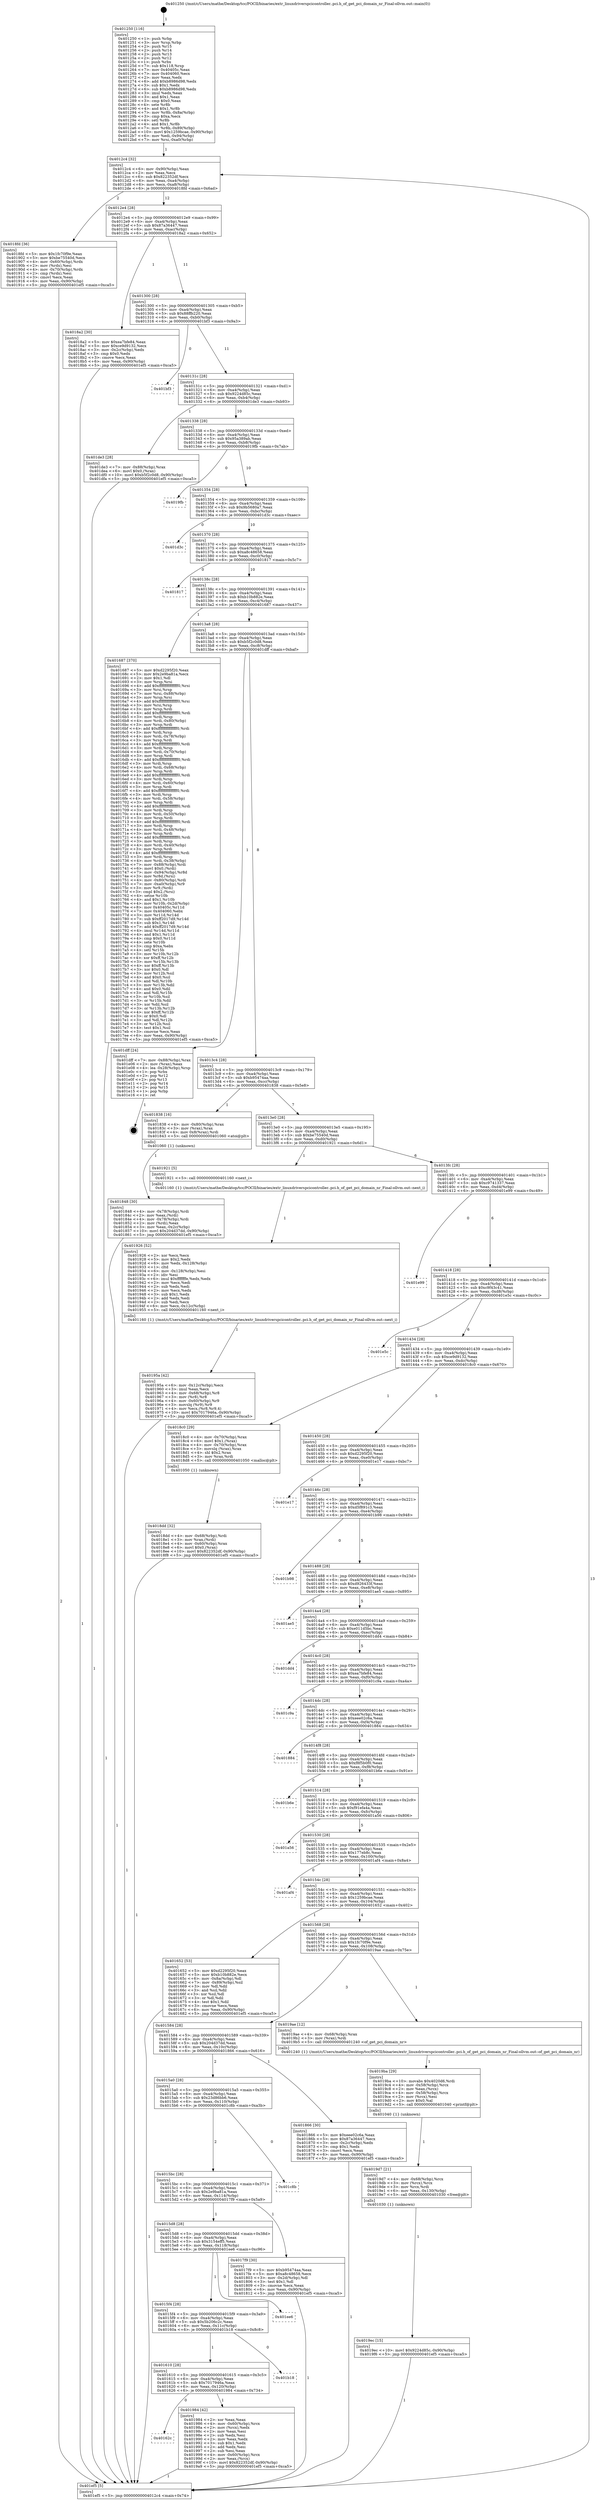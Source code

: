 digraph "0x401250" {
  label = "0x401250 (/mnt/c/Users/mathe/Desktop/tcc/POCII/binaries/extr_linuxdriverspcicontroller..pci.h_of_get_pci_domain_nr_Final-ollvm.out::main(0))"
  labelloc = "t"
  node[shape=record]

  Entry [label="",width=0.3,height=0.3,shape=circle,fillcolor=black,style=filled]
  "0x4012c4" [label="{
     0x4012c4 [32]\l
     | [instrs]\l
     &nbsp;&nbsp;0x4012c4 \<+6\>: mov -0x90(%rbp),%eax\l
     &nbsp;&nbsp;0x4012ca \<+2\>: mov %eax,%ecx\l
     &nbsp;&nbsp;0x4012cc \<+6\>: sub $0x822352df,%ecx\l
     &nbsp;&nbsp;0x4012d2 \<+6\>: mov %eax,-0xa4(%rbp)\l
     &nbsp;&nbsp;0x4012d8 \<+6\>: mov %ecx,-0xa8(%rbp)\l
     &nbsp;&nbsp;0x4012de \<+6\>: je 00000000004018fd \<main+0x6ad\>\l
  }"]
  "0x4018fd" [label="{
     0x4018fd [36]\l
     | [instrs]\l
     &nbsp;&nbsp;0x4018fd \<+5\>: mov $0x1fc70f9e,%eax\l
     &nbsp;&nbsp;0x401902 \<+5\>: mov $0xbe75540d,%ecx\l
     &nbsp;&nbsp;0x401907 \<+4\>: mov -0x60(%rbp),%rdx\l
     &nbsp;&nbsp;0x40190b \<+2\>: mov (%rdx),%esi\l
     &nbsp;&nbsp;0x40190d \<+4\>: mov -0x70(%rbp),%rdx\l
     &nbsp;&nbsp;0x401911 \<+2\>: cmp (%rdx),%esi\l
     &nbsp;&nbsp;0x401913 \<+3\>: cmovl %ecx,%eax\l
     &nbsp;&nbsp;0x401916 \<+6\>: mov %eax,-0x90(%rbp)\l
     &nbsp;&nbsp;0x40191c \<+5\>: jmp 0000000000401ef5 \<main+0xca5\>\l
  }"]
  "0x4012e4" [label="{
     0x4012e4 [28]\l
     | [instrs]\l
     &nbsp;&nbsp;0x4012e4 \<+5\>: jmp 00000000004012e9 \<main+0x99\>\l
     &nbsp;&nbsp;0x4012e9 \<+6\>: mov -0xa4(%rbp),%eax\l
     &nbsp;&nbsp;0x4012ef \<+5\>: sub $0x87a36447,%eax\l
     &nbsp;&nbsp;0x4012f4 \<+6\>: mov %eax,-0xac(%rbp)\l
     &nbsp;&nbsp;0x4012fa \<+6\>: je 00000000004018a2 \<main+0x652\>\l
  }"]
  Exit [label="",width=0.3,height=0.3,shape=circle,fillcolor=black,style=filled,peripheries=2]
  "0x4018a2" [label="{
     0x4018a2 [30]\l
     | [instrs]\l
     &nbsp;&nbsp;0x4018a2 \<+5\>: mov $0xea7bfe84,%eax\l
     &nbsp;&nbsp;0x4018a7 \<+5\>: mov $0xce9d9132,%ecx\l
     &nbsp;&nbsp;0x4018ac \<+3\>: mov -0x2c(%rbp),%edx\l
     &nbsp;&nbsp;0x4018af \<+3\>: cmp $0x0,%edx\l
     &nbsp;&nbsp;0x4018b2 \<+3\>: cmove %ecx,%eax\l
     &nbsp;&nbsp;0x4018b5 \<+6\>: mov %eax,-0x90(%rbp)\l
     &nbsp;&nbsp;0x4018bb \<+5\>: jmp 0000000000401ef5 \<main+0xca5\>\l
  }"]
  "0x401300" [label="{
     0x401300 [28]\l
     | [instrs]\l
     &nbsp;&nbsp;0x401300 \<+5\>: jmp 0000000000401305 \<main+0xb5\>\l
     &nbsp;&nbsp;0x401305 \<+6\>: mov -0xa4(%rbp),%eax\l
     &nbsp;&nbsp;0x40130b \<+5\>: sub $0x88ffb220,%eax\l
     &nbsp;&nbsp;0x401310 \<+6\>: mov %eax,-0xb0(%rbp)\l
     &nbsp;&nbsp;0x401316 \<+6\>: je 0000000000401bf3 \<main+0x9a3\>\l
  }"]
  "0x4019ec" [label="{
     0x4019ec [15]\l
     | [instrs]\l
     &nbsp;&nbsp;0x4019ec \<+10\>: movl $0x9224d85c,-0x90(%rbp)\l
     &nbsp;&nbsp;0x4019f6 \<+5\>: jmp 0000000000401ef5 \<main+0xca5\>\l
  }"]
  "0x401bf3" [label="{
     0x401bf3\l
  }", style=dashed]
  "0x40131c" [label="{
     0x40131c [28]\l
     | [instrs]\l
     &nbsp;&nbsp;0x40131c \<+5\>: jmp 0000000000401321 \<main+0xd1\>\l
     &nbsp;&nbsp;0x401321 \<+6\>: mov -0xa4(%rbp),%eax\l
     &nbsp;&nbsp;0x401327 \<+5\>: sub $0x9224d85c,%eax\l
     &nbsp;&nbsp;0x40132c \<+6\>: mov %eax,-0xb4(%rbp)\l
     &nbsp;&nbsp;0x401332 \<+6\>: je 0000000000401de3 \<main+0xb93\>\l
  }"]
  "0x4019d7" [label="{
     0x4019d7 [21]\l
     | [instrs]\l
     &nbsp;&nbsp;0x4019d7 \<+4\>: mov -0x68(%rbp),%rcx\l
     &nbsp;&nbsp;0x4019db \<+3\>: mov (%rcx),%rcx\l
     &nbsp;&nbsp;0x4019de \<+3\>: mov %rcx,%rdi\l
     &nbsp;&nbsp;0x4019e1 \<+6\>: mov %eax,-0x130(%rbp)\l
     &nbsp;&nbsp;0x4019e7 \<+5\>: call 0000000000401030 \<free@plt\>\l
     | [calls]\l
     &nbsp;&nbsp;0x401030 \{1\} (unknown)\l
  }"]
  "0x401de3" [label="{
     0x401de3 [28]\l
     | [instrs]\l
     &nbsp;&nbsp;0x401de3 \<+7\>: mov -0x88(%rbp),%rax\l
     &nbsp;&nbsp;0x401dea \<+6\>: movl $0x0,(%rax)\l
     &nbsp;&nbsp;0x401df0 \<+10\>: movl $0xb5f2c0d8,-0x90(%rbp)\l
     &nbsp;&nbsp;0x401dfa \<+5\>: jmp 0000000000401ef5 \<main+0xca5\>\l
  }"]
  "0x401338" [label="{
     0x401338 [28]\l
     | [instrs]\l
     &nbsp;&nbsp;0x401338 \<+5\>: jmp 000000000040133d \<main+0xed\>\l
     &nbsp;&nbsp;0x40133d \<+6\>: mov -0xa4(%rbp),%eax\l
     &nbsp;&nbsp;0x401343 \<+5\>: sub $0x95a389ab,%eax\l
     &nbsp;&nbsp;0x401348 \<+6\>: mov %eax,-0xb8(%rbp)\l
     &nbsp;&nbsp;0x40134e \<+6\>: je 00000000004019fb \<main+0x7ab\>\l
  }"]
  "0x4019ba" [label="{
     0x4019ba [29]\l
     | [instrs]\l
     &nbsp;&nbsp;0x4019ba \<+10\>: movabs $0x4020d6,%rdi\l
     &nbsp;&nbsp;0x4019c4 \<+4\>: mov -0x58(%rbp),%rcx\l
     &nbsp;&nbsp;0x4019c8 \<+2\>: mov %eax,(%rcx)\l
     &nbsp;&nbsp;0x4019ca \<+4\>: mov -0x58(%rbp),%rcx\l
     &nbsp;&nbsp;0x4019ce \<+2\>: mov (%rcx),%esi\l
     &nbsp;&nbsp;0x4019d0 \<+2\>: mov $0x0,%al\l
     &nbsp;&nbsp;0x4019d2 \<+5\>: call 0000000000401040 \<printf@plt\>\l
     | [calls]\l
     &nbsp;&nbsp;0x401040 \{1\} (unknown)\l
  }"]
  "0x4019fb" [label="{
     0x4019fb\l
  }", style=dashed]
  "0x401354" [label="{
     0x401354 [28]\l
     | [instrs]\l
     &nbsp;&nbsp;0x401354 \<+5\>: jmp 0000000000401359 \<main+0x109\>\l
     &nbsp;&nbsp;0x401359 \<+6\>: mov -0xa4(%rbp),%eax\l
     &nbsp;&nbsp;0x40135f \<+5\>: sub $0x9b5680a7,%eax\l
     &nbsp;&nbsp;0x401364 \<+6\>: mov %eax,-0xbc(%rbp)\l
     &nbsp;&nbsp;0x40136a \<+6\>: je 0000000000401d3c \<main+0xaec\>\l
  }"]
  "0x40162c" [label="{
     0x40162c\l
  }", style=dashed]
  "0x401d3c" [label="{
     0x401d3c\l
  }", style=dashed]
  "0x401370" [label="{
     0x401370 [28]\l
     | [instrs]\l
     &nbsp;&nbsp;0x401370 \<+5\>: jmp 0000000000401375 \<main+0x125\>\l
     &nbsp;&nbsp;0x401375 \<+6\>: mov -0xa4(%rbp),%eax\l
     &nbsp;&nbsp;0x40137b \<+5\>: sub $0xa8c48658,%eax\l
     &nbsp;&nbsp;0x401380 \<+6\>: mov %eax,-0xc0(%rbp)\l
     &nbsp;&nbsp;0x401386 \<+6\>: je 0000000000401817 \<main+0x5c7\>\l
  }"]
  "0x401984" [label="{
     0x401984 [42]\l
     | [instrs]\l
     &nbsp;&nbsp;0x401984 \<+2\>: xor %eax,%eax\l
     &nbsp;&nbsp;0x401986 \<+4\>: mov -0x60(%rbp),%rcx\l
     &nbsp;&nbsp;0x40198a \<+2\>: mov (%rcx),%edx\l
     &nbsp;&nbsp;0x40198c \<+2\>: mov %eax,%esi\l
     &nbsp;&nbsp;0x40198e \<+2\>: sub %edx,%esi\l
     &nbsp;&nbsp;0x401990 \<+2\>: mov %eax,%edx\l
     &nbsp;&nbsp;0x401992 \<+3\>: sub $0x1,%edx\l
     &nbsp;&nbsp;0x401995 \<+2\>: add %edx,%esi\l
     &nbsp;&nbsp;0x401997 \<+2\>: sub %esi,%eax\l
     &nbsp;&nbsp;0x401999 \<+4\>: mov -0x60(%rbp),%rcx\l
     &nbsp;&nbsp;0x40199d \<+2\>: mov %eax,(%rcx)\l
     &nbsp;&nbsp;0x40199f \<+10\>: movl $0x822352df,-0x90(%rbp)\l
     &nbsp;&nbsp;0x4019a9 \<+5\>: jmp 0000000000401ef5 \<main+0xca5\>\l
  }"]
  "0x401817" [label="{
     0x401817\l
  }", style=dashed]
  "0x40138c" [label="{
     0x40138c [28]\l
     | [instrs]\l
     &nbsp;&nbsp;0x40138c \<+5\>: jmp 0000000000401391 \<main+0x141\>\l
     &nbsp;&nbsp;0x401391 \<+6\>: mov -0xa4(%rbp),%eax\l
     &nbsp;&nbsp;0x401397 \<+5\>: sub $0xb10b882e,%eax\l
     &nbsp;&nbsp;0x40139c \<+6\>: mov %eax,-0xc4(%rbp)\l
     &nbsp;&nbsp;0x4013a2 \<+6\>: je 0000000000401687 \<main+0x437\>\l
  }"]
  "0x401610" [label="{
     0x401610 [28]\l
     | [instrs]\l
     &nbsp;&nbsp;0x401610 \<+5\>: jmp 0000000000401615 \<main+0x3c5\>\l
     &nbsp;&nbsp;0x401615 \<+6\>: mov -0xa4(%rbp),%eax\l
     &nbsp;&nbsp;0x40161b \<+5\>: sub $0x7017946a,%eax\l
     &nbsp;&nbsp;0x401620 \<+6\>: mov %eax,-0x120(%rbp)\l
     &nbsp;&nbsp;0x401626 \<+6\>: je 0000000000401984 \<main+0x734\>\l
  }"]
  "0x401687" [label="{
     0x401687 [370]\l
     | [instrs]\l
     &nbsp;&nbsp;0x401687 \<+5\>: mov $0xd2295f20,%eax\l
     &nbsp;&nbsp;0x40168c \<+5\>: mov $0x2e9ba81a,%ecx\l
     &nbsp;&nbsp;0x401691 \<+2\>: mov $0x1,%dl\l
     &nbsp;&nbsp;0x401693 \<+3\>: mov %rsp,%rsi\l
     &nbsp;&nbsp;0x401696 \<+4\>: add $0xfffffffffffffff0,%rsi\l
     &nbsp;&nbsp;0x40169a \<+3\>: mov %rsi,%rsp\l
     &nbsp;&nbsp;0x40169d \<+7\>: mov %rsi,-0x88(%rbp)\l
     &nbsp;&nbsp;0x4016a4 \<+3\>: mov %rsp,%rsi\l
     &nbsp;&nbsp;0x4016a7 \<+4\>: add $0xfffffffffffffff0,%rsi\l
     &nbsp;&nbsp;0x4016ab \<+3\>: mov %rsi,%rsp\l
     &nbsp;&nbsp;0x4016ae \<+3\>: mov %rsp,%rdi\l
     &nbsp;&nbsp;0x4016b1 \<+4\>: add $0xfffffffffffffff0,%rdi\l
     &nbsp;&nbsp;0x4016b5 \<+3\>: mov %rdi,%rsp\l
     &nbsp;&nbsp;0x4016b8 \<+4\>: mov %rdi,-0x80(%rbp)\l
     &nbsp;&nbsp;0x4016bc \<+3\>: mov %rsp,%rdi\l
     &nbsp;&nbsp;0x4016bf \<+4\>: add $0xfffffffffffffff0,%rdi\l
     &nbsp;&nbsp;0x4016c3 \<+3\>: mov %rdi,%rsp\l
     &nbsp;&nbsp;0x4016c6 \<+4\>: mov %rdi,-0x78(%rbp)\l
     &nbsp;&nbsp;0x4016ca \<+3\>: mov %rsp,%rdi\l
     &nbsp;&nbsp;0x4016cd \<+4\>: add $0xfffffffffffffff0,%rdi\l
     &nbsp;&nbsp;0x4016d1 \<+3\>: mov %rdi,%rsp\l
     &nbsp;&nbsp;0x4016d4 \<+4\>: mov %rdi,-0x70(%rbp)\l
     &nbsp;&nbsp;0x4016d8 \<+3\>: mov %rsp,%rdi\l
     &nbsp;&nbsp;0x4016db \<+4\>: add $0xfffffffffffffff0,%rdi\l
     &nbsp;&nbsp;0x4016df \<+3\>: mov %rdi,%rsp\l
     &nbsp;&nbsp;0x4016e2 \<+4\>: mov %rdi,-0x68(%rbp)\l
     &nbsp;&nbsp;0x4016e6 \<+3\>: mov %rsp,%rdi\l
     &nbsp;&nbsp;0x4016e9 \<+4\>: add $0xfffffffffffffff0,%rdi\l
     &nbsp;&nbsp;0x4016ed \<+3\>: mov %rdi,%rsp\l
     &nbsp;&nbsp;0x4016f0 \<+4\>: mov %rdi,-0x60(%rbp)\l
     &nbsp;&nbsp;0x4016f4 \<+3\>: mov %rsp,%rdi\l
     &nbsp;&nbsp;0x4016f7 \<+4\>: add $0xfffffffffffffff0,%rdi\l
     &nbsp;&nbsp;0x4016fb \<+3\>: mov %rdi,%rsp\l
     &nbsp;&nbsp;0x4016fe \<+4\>: mov %rdi,-0x58(%rbp)\l
     &nbsp;&nbsp;0x401702 \<+3\>: mov %rsp,%rdi\l
     &nbsp;&nbsp;0x401705 \<+4\>: add $0xfffffffffffffff0,%rdi\l
     &nbsp;&nbsp;0x401709 \<+3\>: mov %rdi,%rsp\l
     &nbsp;&nbsp;0x40170c \<+4\>: mov %rdi,-0x50(%rbp)\l
     &nbsp;&nbsp;0x401710 \<+3\>: mov %rsp,%rdi\l
     &nbsp;&nbsp;0x401713 \<+4\>: add $0xfffffffffffffff0,%rdi\l
     &nbsp;&nbsp;0x401717 \<+3\>: mov %rdi,%rsp\l
     &nbsp;&nbsp;0x40171a \<+4\>: mov %rdi,-0x48(%rbp)\l
     &nbsp;&nbsp;0x40171e \<+3\>: mov %rsp,%rdi\l
     &nbsp;&nbsp;0x401721 \<+4\>: add $0xfffffffffffffff0,%rdi\l
     &nbsp;&nbsp;0x401725 \<+3\>: mov %rdi,%rsp\l
     &nbsp;&nbsp;0x401728 \<+4\>: mov %rdi,-0x40(%rbp)\l
     &nbsp;&nbsp;0x40172c \<+3\>: mov %rsp,%rdi\l
     &nbsp;&nbsp;0x40172f \<+4\>: add $0xfffffffffffffff0,%rdi\l
     &nbsp;&nbsp;0x401733 \<+3\>: mov %rdi,%rsp\l
     &nbsp;&nbsp;0x401736 \<+4\>: mov %rdi,-0x38(%rbp)\l
     &nbsp;&nbsp;0x40173a \<+7\>: mov -0x88(%rbp),%rdi\l
     &nbsp;&nbsp;0x401741 \<+6\>: movl $0x0,(%rdi)\l
     &nbsp;&nbsp;0x401747 \<+7\>: mov -0x94(%rbp),%r8d\l
     &nbsp;&nbsp;0x40174e \<+3\>: mov %r8d,(%rsi)\l
     &nbsp;&nbsp;0x401751 \<+4\>: mov -0x80(%rbp),%rdi\l
     &nbsp;&nbsp;0x401755 \<+7\>: mov -0xa0(%rbp),%r9\l
     &nbsp;&nbsp;0x40175c \<+3\>: mov %r9,(%rdi)\l
     &nbsp;&nbsp;0x40175f \<+3\>: cmpl $0x2,(%rsi)\l
     &nbsp;&nbsp;0x401762 \<+4\>: setne %r10b\l
     &nbsp;&nbsp;0x401766 \<+4\>: and $0x1,%r10b\l
     &nbsp;&nbsp;0x40176a \<+4\>: mov %r10b,-0x2d(%rbp)\l
     &nbsp;&nbsp;0x40176e \<+8\>: mov 0x40405c,%r11d\l
     &nbsp;&nbsp;0x401776 \<+7\>: mov 0x404060,%ebx\l
     &nbsp;&nbsp;0x40177d \<+3\>: mov %r11d,%r14d\l
     &nbsp;&nbsp;0x401780 \<+7\>: sub $0xff2017d9,%r14d\l
     &nbsp;&nbsp;0x401787 \<+4\>: sub $0x1,%r14d\l
     &nbsp;&nbsp;0x40178b \<+7\>: add $0xff2017d9,%r14d\l
     &nbsp;&nbsp;0x401792 \<+4\>: imul %r14d,%r11d\l
     &nbsp;&nbsp;0x401796 \<+4\>: and $0x1,%r11d\l
     &nbsp;&nbsp;0x40179a \<+4\>: cmp $0x0,%r11d\l
     &nbsp;&nbsp;0x40179e \<+4\>: sete %r10b\l
     &nbsp;&nbsp;0x4017a2 \<+3\>: cmp $0xa,%ebx\l
     &nbsp;&nbsp;0x4017a5 \<+4\>: setl %r15b\l
     &nbsp;&nbsp;0x4017a9 \<+3\>: mov %r10b,%r12b\l
     &nbsp;&nbsp;0x4017ac \<+4\>: xor $0xff,%r12b\l
     &nbsp;&nbsp;0x4017b0 \<+3\>: mov %r15b,%r13b\l
     &nbsp;&nbsp;0x4017b3 \<+4\>: xor $0xff,%r13b\l
     &nbsp;&nbsp;0x4017b7 \<+3\>: xor $0x0,%dl\l
     &nbsp;&nbsp;0x4017ba \<+3\>: mov %r12b,%sil\l
     &nbsp;&nbsp;0x4017bd \<+4\>: and $0x0,%sil\l
     &nbsp;&nbsp;0x4017c1 \<+3\>: and %dl,%r10b\l
     &nbsp;&nbsp;0x4017c4 \<+3\>: mov %r13b,%dil\l
     &nbsp;&nbsp;0x4017c7 \<+4\>: and $0x0,%dil\l
     &nbsp;&nbsp;0x4017cb \<+3\>: and %dl,%r15b\l
     &nbsp;&nbsp;0x4017ce \<+3\>: or %r10b,%sil\l
     &nbsp;&nbsp;0x4017d1 \<+3\>: or %r15b,%dil\l
     &nbsp;&nbsp;0x4017d4 \<+3\>: xor %dil,%sil\l
     &nbsp;&nbsp;0x4017d7 \<+3\>: or %r13b,%r12b\l
     &nbsp;&nbsp;0x4017da \<+4\>: xor $0xff,%r12b\l
     &nbsp;&nbsp;0x4017de \<+3\>: or $0x0,%dl\l
     &nbsp;&nbsp;0x4017e1 \<+3\>: and %dl,%r12b\l
     &nbsp;&nbsp;0x4017e4 \<+3\>: or %r12b,%sil\l
     &nbsp;&nbsp;0x4017e7 \<+4\>: test $0x1,%sil\l
     &nbsp;&nbsp;0x4017eb \<+3\>: cmovne %ecx,%eax\l
     &nbsp;&nbsp;0x4017ee \<+6\>: mov %eax,-0x90(%rbp)\l
     &nbsp;&nbsp;0x4017f4 \<+5\>: jmp 0000000000401ef5 \<main+0xca5\>\l
  }"]
  "0x4013a8" [label="{
     0x4013a8 [28]\l
     | [instrs]\l
     &nbsp;&nbsp;0x4013a8 \<+5\>: jmp 00000000004013ad \<main+0x15d\>\l
     &nbsp;&nbsp;0x4013ad \<+6\>: mov -0xa4(%rbp),%eax\l
     &nbsp;&nbsp;0x4013b3 \<+5\>: sub $0xb5f2c0d8,%eax\l
     &nbsp;&nbsp;0x4013b8 \<+6\>: mov %eax,-0xc8(%rbp)\l
     &nbsp;&nbsp;0x4013be \<+6\>: je 0000000000401dff \<main+0xbaf\>\l
  }"]
  "0x401b18" [label="{
     0x401b18\l
  }", style=dashed]
  "0x401dff" [label="{
     0x401dff [24]\l
     | [instrs]\l
     &nbsp;&nbsp;0x401dff \<+7\>: mov -0x88(%rbp),%rax\l
     &nbsp;&nbsp;0x401e06 \<+2\>: mov (%rax),%eax\l
     &nbsp;&nbsp;0x401e08 \<+4\>: lea -0x28(%rbp),%rsp\l
     &nbsp;&nbsp;0x401e0c \<+1\>: pop %rbx\l
     &nbsp;&nbsp;0x401e0d \<+2\>: pop %r12\l
     &nbsp;&nbsp;0x401e0f \<+2\>: pop %r13\l
     &nbsp;&nbsp;0x401e11 \<+2\>: pop %r14\l
     &nbsp;&nbsp;0x401e13 \<+2\>: pop %r15\l
     &nbsp;&nbsp;0x401e15 \<+1\>: pop %rbp\l
     &nbsp;&nbsp;0x401e16 \<+1\>: ret\l
  }"]
  "0x4013c4" [label="{
     0x4013c4 [28]\l
     | [instrs]\l
     &nbsp;&nbsp;0x4013c4 \<+5\>: jmp 00000000004013c9 \<main+0x179\>\l
     &nbsp;&nbsp;0x4013c9 \<+6\>: mov -0xa4(%rbp),%eax\l
     &nbsp;&nbsp;0x4013cf \<+5\>: sub $0xb95474aa,%eax\l
     &nbsp;&nbsp;0x4013d4 \<+6\>: mov %eax,-0xcc(%rbp)\l
     &nbsp;&nbsp;0x4013da \<+6\>: je 0000000000401838 \<main+0x5e8\>\l
  }"]
  "0x4015f4" [label="{
     0x4015f4 [28]\l
     | [instrs]\l
     &nbsp;&nbsp;0x4015f4 \<+5\>: jmp 00000000004015f9 \<main+0x3a9\>\l
     &nbsp;&nbsp;0x4015f9 \<+6\>: mov -0xa4(%rbp),%eax\l
     &nbsp;&nbsp;0x4015ff \<+5\>: sub $0x5b206c2c,%eax\l
     &nbsp;&nbsp;0x401604 \<+6\>: mov %eax,-0x11c(%rbp)\l
     &nbsp;&nbsp;0x40160a \<+6\>: je 0000000000401b18 \<main+0x8c8\>\l
  }"]
  "0x401838" [label="{
     0x401838 [16]\l
     | [instrs]\l
     &nbsp;&nbsp;0x401838 \<+4\>: mov -0x80(%rbp),%rax\l
     &nbsp;&nbsp;0x40183c \<+3\>: mov (%rax),%rax\l
     &nbsp;&nbsp;0x40183f \<+4\>: mov 0x8(%rax),%rdi\l
     &nbsp;&nbsp;0x401843 \<+5\>: call 0000000000401060 \<atoi@plt\>\l
     | [calls]\l
     &nbsp;&nbsp;0x401060 \{1\} (unknown)\l
  }"]
  "0x4013e0" [label="{
     0x4013e0 [28]\l
     | [instrs]\l
     &nbsp;&nbsp;0x4013e0 \<+5\>: jmp 00000000004013e5 \<main+0x195\>\l
     &nbsp;&nbsp;0x4013e5 \<+6\>: mov -0xa4(%rbp),%eax\l
     &nbsp;&nbsp;0x4013eb \<+5\>: sub $0xbe75540d,%eax\l
     &nbsp;&nbsp;0x4013f0 \<+6\>: mov %eax,-0xd0(%rbp)\l
     &nbsp;&nbsp;0x4013f6 \<+6\>: je 0000000000401921 \<main+0x6d1\>\l
  }"]
  "0x401ee6" [label="{
     0x401ee6\l
  }", style=dashed]
  "0x401921" [label="{
     0x401921 [5]\l
     | [instrs]\l
     &nbsp;&nbsp;0x401921 \<+5\>: call 0000000000401160 \<next_i\>\l
     | [calls]\l
     &nbsp;&nbsp;0x401160 \{1\} (/mnt/c/Users/mathe/Desktop/tcc/POCII/binaries/extr_linuxdriverspcicontroller..pci.h_of_get_pci_domain_nr_Final-ollvm.out::next_i)\l
  }"]
  "0x4013fc" [label="{
     0x4013fc [28]\l
     | [instrs]\l
     &nbsp;&nbsp;0x4013fc \<+5\>: jmp 0000000000401401 \<main+0x1b1\>\l
     &nbsp;&nbsp;0x401401 \<+6\>: mov -0xa4(%rbp),%eax\l
     &nbsp;&nbsp;0x401407 \<+5\>: sub $0xc9741337,%eax\l
     &nbsp;&nbsp;0x40140c \<+6\>: mov %eax,-0xd4(%rbp)\l
     &nbsp;&nbsp;0x401412 \<+6\>: je 0000000000401e99 \<main+0xc49\>\l
  }"]
  "0x40195a" [label="{
     0x40195a [42]\l
     | [instrs]\l
     &nbsp;&nbsp;0x40195a \<+6\>: mov -0x12c(%rbp),%ecx\l
     &nbsp;&nbsp;0x401960 \<+3\>: imul %eax,%ecx\l
     &nbsp;&nbsp;0x401963 \<+4\>: mov -0x68(%rbp),%r8\l
     &nbsp;&nbsp;0x401967 \<+3\>: mov (%r8),%r8\l
     &nbsp;&nbsp;0x40196a \<+4\>: mov -0x60(%rbp),%r9\l
     &nbsp;&nbsp;0x40196e \<+3\>: movslq (%r9),%r9\l
     &nbsp;&nbsp;0x401971 \<+4\>: mov %ecx,(%r8,%r9,4)\l
     &nbsp;&nbsp;0x401975 \<+10\>: movl $0x7017946a,-0x90(%rbp)\l
     &nbsp;&nbsp;0x40197f \<+5\>: jmp 0000000000401ef5 \<main+0xca5\>\l
  }"]
  "0x401e99" [label="{
     0x401e99\l
  }", style=dashed]
  "0x401418" [label="{
     0x401418 [28]\l
     | [instrs]\l
     &nbsp;&nbsp;0x401418 \<+5\>: jmp 000000000040141d \<main+0x1cd\>\l
     &nbsp;&nbsp;0x40141d \<+6\>: mov -0xa4(%rbp),%eax\l
     &nbsp;&nbsp;0x401423 \<+5\>: sub $0xc9f43c41,%eax\l
     &nbsp;&nbsp;0x401428 \<+6\>: mov %eax,-0xd8(%rbp)\l
     &nbsp;&nbsp;0x40142e \<+6\>: je 0000000000401e5c \<main+0xc0c\>\l
  }"]
  "0x401926" [label="{
     0x401926 [52]\l
     | [instrs]\l
     &nbsp;&nbsp;0x401926 \<+2\>: xor %ecx,%ecx\l
     &nbsp;&nbsp;0x401928 \<+5\>: mov $0x2,%edx\l
     &nbsp;&nbsp;0x40192d \<+6\>: mov %edx,-0x128(%rbp)\l
     &nbsp;&nbsp;0x401933 \<+1\>: cltd\l
     &nbsp;&nbsp;0x401934 \<+6\>: mov -0x128(%rbp),%esi\l
     &nbsp;&nbsp;0x40193a \<+2\>: idiv %esi\l
     &nbsp;&nbsp;0x40193c \<+6\>: imul $0xfffffffe,%edx,%edx\l
     &nbsp;&nbsp;0x401942 \<+2\>: mov %ecx,%edi\l
     &nbsp;&nbsp;0x401944 \<+2\>: sub %edx,%edi\l
     &nbsp;&nbsp;0x401946 \<+2\>: mov %ecx,%edx\l
     &nbsp;&nbsp;0x401948 \<+3\>: sub $0x1,%edx\l
     &nbsp;&nbsp;0x40194b \<+2\>: add %edx,%edi\l
     &nbsp;&nbsp;0x40194d \<+2\>: sub %edi,%ecx\l
     &nbsp;&nbsp;0x40194f \<+6\>: mov %ecx,-0x12c(%rbp)\l
     &nbsp;&nbsp;0x401955 \<+5\>: call 0000000000401160 \<next_i\>\l
     | [calls]\l
     &nbsp;&nbsp;0x401160 \{1\} (/mnt/c/Users/mathe/Desktop/tcc/POCII/binaries/extr_linuxdriverspcicontroller..pci.h_of_get_pci_domain_nr_Final-ollvm.out::next_i)\l
  }"]
  "0x401e5c" [label="{
     0x401e5c\l
  }", style=dashed]
  "0x401434" [label="{
     0x401434 [28]\l
     | [instrs]\l
     &nbsp;&nbsp;0x401434 \<+5\>: jmp 0000000000401439 \<main+0x1e9\>\l
     &nbsp;&nbsp;0x401439 \<+6\>: mov -0xa4(%rbp),%eax\l
     &nbsp;&nbsp;0x40143f \<+5\>: sub $0xce9d9132,%eax\l
     &nbsp;&nbsp;0x401444 \<+6\>: mov %eax,-0xdc(%rbp)\l
     &nbsp;&nbsp;0x40144a \<+6\>: je 00000000004018c0 \<main+0x670\>\l
  }"]
  "0x4018dd" [label="{
     0x4018dd [32]\l
     | [instrs]\l
     &nbsp;&nbsp;0x4018dd \<+4\>: mov -0x68(%rbp),%rdi\l
     &nbsp;&nbsp;0x4018e1 \<+3\>: mov %rax,(%rdi)\l
     &nbsp;&nbsp;0x4018e4 \<+4\>: mov -0x60(%rbp),%rax\l
     &nbsp;&nbsp;0x4018e8 \<+6\>: movl $0x0,(%rax)\l
     &nbsp;&nbsp;0x4018ee \<+10\>: movl $0x822352df,-0x90(%rbp)\l
     &nbsp;&nbsp;0x4018f8 \<+5\>: jmp 0000000000401ef5 \<main+0xca5\>\l
  }"]
  "0x4018c0" [label="{
     0x4018c0 [29]\l
     | [instrs]\l
     &nbsp;&nbsp;0x4018c0 \<+4\>: mov -0x70(%rbp),%rax\l
     &nbsp;&nbsp;0x4018c4 \<+6\>: movl $0x1,(%rax)\l
     &nbsp;&nbsp;0x4018ca \<+4\>: mov -0x70(%rbp),%rax\l
     &nbsp;&nbsp;0x4018ce \<+3\>: movslq (%rax),%rax\l
     &nbsp;&nbsp;0x4018d1 \<+4\>: shl $0x2,%rax\l
     &nbsp;&nbsp;0x4018d5 \<+3\>: mov %rax,%rdi\l
     &nbsp;&nbsp;0x4018d8 \<+5\>: call 0000000000401050 \<malloc@plt\>\l
     | [calls]\l
     &nbsp;&nbsp;0x401050 \{1\} (unknown)\l
  }"]
  "0x401450" [label="{
     0x401450 [28]\l
     | [instrs]\l
     &nbsp;&nbsp;0x401450 \<+5\>: jmp 0000000000401455 \<main+0x205\>\l
     &nbsp;&nbsp;0x401455 \<+6\>: mov -0xa4(%rbp),%eax\l
     &nbsp;&nbsp;0x40145b \<+5\>: sub $0xd2295f20,%eax\l
     &nbsp;&nbsp;0x401460 \<+6\>: mov %eax,-0xe0(%rbp)\l
     &nbsp;&nbsp;0x401466 \<+6\>: je 0000000000401e17 \<main+0xbc7\>\l
  }"]
  "0x401848" [label="{
     0x401848 [30]\l
     | [instrs]\l
     &nbsp;&nbsp;0x401848 \<+4\>: mov -0x78(%rbp),%rdi\l
     &nbsp;&nbsp;0x40184c \<+2\>: mov %eax,(%rdi)\l
     &nbsp;&nbsp;0x40184e \<+4\>: mov -0x78(%rbp),%rdi\l
     &nbsp;&nbsp;0x401852 \<+2\>: mov (%rdi),%eax\l
     &nbsp;&nbsp;0x401854 \<+3\>: mov %eax,-0x2c(%rbp)\l
     &nbsp;&nbsp;0x401857 \<+10\>: movl $0x204d37dd,-0x90(%rbp)\l
     &nbsp;&nbsp;0x401861 \<+5\>: jmp 0000000000401ef5 \<main+0xca5\>\l
  }"]
  "0x401e17" [label="{
     0x401e17\l
  }", style=dashed]
  "0x40146c" [label="{
     0x40146c [28]\l
     | [instrs]\l
     &nbsp;&nbsp;0x40146c \<+5\>: jmp 0000000000401471 \<main+0x221\>\l
     &nbsp;&nbsp;0x401471 \<+6\>: mov -0xa4(%rbp),%eax\l
     &nbsp;&nbsp;0x401477 \<+5\>: sub $0xd5f891c3,%eax\l
     &nbsp;&nbsp;0x40147c \<+6\>: mov %eax,-0xe4(%rbp)\l
     &nbsp;&nbsp;0x401482 \<+6\>: je 0000000000401b98 \<main+0x948\>\l
  }"]
  "0x4015d8" [label="{
     0x4015d8 [28]\l
     | [instrs]\l
     &nbsp;&nbsp;0x4015d8 \<+5\>: jmp 00000000004015dd \<main+0x38d\>\l
     &nbsp;&nbsp;0x4015dd \<+6\>: mov -0xa4(%rbp),%eax\l
     &nbsp;&nbsp;0x4015e3 \<+5\>: sub $0x3154eff5,%eax\l
     &nbsp;&nbsp;0x4015e8 \<+6\>: mov %eax,-0x118(%rbp)\l
     &nbsp;&nbsp;0x4015ee \<+6\>: je 0000000000401ee6 \<main+0xc96\>\l
  }"]
  "0x401b98" [label="{
     0x401b98\l
  }", style=dashed]
  "0x401488" [label="{
     0x401488 [28]\l
     | [instrs]\l
     &nbsp;&nbsp;0x401488 \<+5\>: jmp 000000000040148d \<main+0x23d\>\l
     &nbsp;&nbsp;0x40148d \<+6\>: mov -0xa4(%rbp),%eax\l
     &nbsp;&nbsp;0x401493 \<+5\>: sub $0xd926433f,%eax\l
     &nbsp;&nbsp;0x401498 \<+6\>: mov %eax,-0xe8(%rbp)\l
     &nbsp;&nbsp;0x40149e \<+6\>: je 0000000000401ae5 \<main+0x895\>\l
  }"]
  "0x4017f9" [label="{
     0x4017f9 [30]\l
     | [instrs]\l
     &nbsp;&nbsp;0x4017f9 \<+5\>: mov $0xb95474aa,%eax\l
     &nbsp;&nbsp;0x4017fe \<+5\>: mov $0xa8c48658,%ecx\l
     &nbsp;&nbsp;0x401803 \<+3\>: mov -0x2d(%rbp),%dl\l
     &nbsp;&nbsp;0x401806 \<+3\>: test $0x1,%dl\l
     &nbsp;&nbsp;0x401809 \<+3\>: cmovne %ecx,%eax\l
     &nbsp;&nbsp;0x40180c \<+6\>: mov %eax,-0x90(%rbp)\l
     &nbsp;&nbsp;0x401812 \<+5\>: jmp 0000000000401ef5 \<main+0xca5\>\l
  }"]
  "0x401ae5" [label="{
     0x401ae5\l
  }", style=dashed]
  "0x4014a4" [label="{
     0x4014a4 [28]\l
     | [instrs]\l
     &nbsp;&nbsp;0x4014a4 \<+5\>: jmp 00000000004014a9 \<main+0x259\>\l
     &nbsp;&nbsp;0x4014a9 \<+6\>: mov -0xa4(%rbp),%eax\l
     &nbsp;&nbsp;0x4014af \<+5\>: sub $0xe011d5bc,%eax\l
     &nbsp;&nbsp;0x4014b4 \<+6\>: mov %eax,-0xec(%rbp)\l
     &nbsp;&nbsp;0x4014ba \<+6\>: je 0000000000401dd4 \<main+0xb84\>\l
  }"]
  "0x4015bc" [label="{
     0x4015bc [28]\l
     | [instrs]\l
     &nbsp;&nbsp;0x4015bc \<+5\>: jmp 00000000004015c1 \<main+0x371\>\l
     &nbsp;&nbsp;0x4015c1 \<+6\>: mov -0xa4(%rbp),%eax\l
     &nbsp;&nbsp;0x4015c7 \<+5\>: sub $0x2e9ba81a,%eax\l
     &nbsp;&nbsp;0x4015cc \<+6\>: mov %eax,-0x114(%rbp)\l
     &nbsp;&nbsp;0x4015d2 \<+6\>: je 00000000004017f9 \<main+0x5a9\>\l
  }"]
  "0x401dd4" [label="{
     0x401dd4\l
  }", style=dashed]
  "0x4014c0" [label="{
     0x4014c0 [28]\l
     | [instrs]\l
     &nbsp;&nbsp;0x4014c0 \<+5\>: jmp 00000000004014c5 \<main+0x275\>\l
     &nbsp;&nbsp;0x4014c5 \<+6\>: mov -0xa4(%rbp),%eax\l
     &nbsp;&nbsp;0x4014cb \<+5\>: sub $0xea7bfe84,%eax\l
     &nbsp;&nbsp;0x4014d0 \<+6\>: mov %eax,-0xf0(%rbp)\l
     &nbsp;&nbsp;0x4014d6 \<+6\>: je 0000000000401c9a \<main+0xa4a\>\l
  }"]
  "0x401c8b" [label="{
     0x401c8b\l
  }", style=dashed]
  "0x401c9a" [label="{
     0x401c9a\l
  }", style=dashed]
  "0x4014dc" [label="{
     0x4014dc [28]\l
     | [instrs]\l
     &nbsp;&nbsp;0x4014dc \<+5\>: jmp 00000000004014e1 \<main+0x291\>\l
     &nbsp;&nbsp;0x4014e1 \<+6\>: mov -0xa4(%rbp),%eax\l
     &nbsp;&nbsp;0x4014e7 \<+5\>: sub $0xeee02c6a,%eax\l
     &nbsp;&nbsp;0x4014ec \<+6\>: mov %eax,-0xf4(%rbp)\l
     &nbsp;&nbsp;0x4014f2 \<+6\>: je 0000000000401884 \<main+0x634\>\l
  }"]
  "0x4015a0" [label="{
     0x4015a0 [28]\l
     | [instrs]\l
     &nbsp;&nbsp;0x4015a0 \<+5\>: jmp 00000000004015a5 \<main+0x355\>\l
     &nbsp;&nbsp;0x4015a5 \<+6\>: mov -0xa4(%rbp),%eax\l
     &nbsp;&nbsp;0x4015ab \<+5\>: sub $0x23d86bb6,%eax\l
     &nbsp;&nbsp;0x4015b0 \<+6\>: mov %eax,-0x110(%rbp)\l
     &nbsp;&nbsp;0x4015b6 \<+6\>: je 0000000000401c8b \<main+0xa3b\>\l
  }"]
  "0x401884" [label="{
     0x401884\l
  }", style=dashed]
  "0x4014f8" [label="{
     0x4014f8 [28]\l
     | [instrs]\l
     &nbsp;&nbsp;0x4014f8 \<+5\>: jmp 00000000004014fd \<main+0x2ad\>\l
     &nbsp;&nbsp;0x4014fd \<+6\>: mov -0xa4(%rbp),%eax\l
     &nbsp;&nbsp;0x401503 \<+5\>: sub $0xf8f5b0f0,%eax\l
     &nbsp;&nbsp;0x401508 \<+6\>: mov %eax,-0xf8(%rbp)\l
     &nbsp;&nbsp;0x40150e \<+6\>: je 0000000000401b6e \<main+0x91e\>\l
  }"]
  "0x401866" [label="{
     0x401866 [30]\l
     | [instrs]\l
     &nbsp;&nbsp;0x401866 \<+5\>: mov $0xeee02c6a,%eax\l
     &nbsp;&nbsp;0x40186b \<+5\>: mov $0x87a36447,%ecx\l
     &nbsp;&nbsp;0x401870 \<+3\>: mov -0x2c(%rbp),%edx\l
     &nbsp;&nbsp;0x401873 \<+3\>: cmp $0x1,%edx\l
     &nbsp;&nbsp;0x401876 \<+3\>: cmovl %ecx,%eax\l
     &nbsp;&nbsp;0x401879 \<+6\>: mov %eax,-0x90(%rbp)\l
     &nbsp;&nbsp;0x40187f \<+5\>: jmp 0000000000401ef5 \<main+0xca5\>\l
  }"]
  "0x401b6e" [label="{
     0x401b6e\l
  }", style=dashed]
  "0x401514" [label="{
     0x401514 [28]\l
     | [instrs]\l
     &nbsp;&nbsp;0x401514 \<+5\>: jmp 0000000000401519 \<main+0x2c9\>\l
     &nbsp;&nbsp;0x401519 \<+6\>: mov -0xa4(%rbp),%eax\l
     &nbsp;&nbsp;0x40151f \<+5\>: sub $0xf91efa4a,%eax\l
     &nbsp;&nbsp;0x401524 \<+6\>: mov %eax,-0xfc(%rbp)\l
     &nbsp;&nbsp;0x40152a \<+6\>: je 0000000000401a56 \<main+0x806\>\l
  }"]
  "0x401584" [label="{
     0x401584 [28]\l
     | [instrs]\l
     &nbsp;&nbsp;0x401584 \<+5\>: jmp 0000000000401589 \<main+0x339\>\l
     &nbsp;&nbsp;0x401589 \<+6\>: mov -0xa4(%rbp),%eax\l
     &nbsp;&nbsp;0x40158f \<+5\>: sub $0x204d37dd,%eax\l
     &nbsp;&nbsp;0x401594 \<+6\>: mov %eax,-0x10c(%rbp)\l
     &nbsp;&nbsp;0x40159a \<+6\>: je 0000000000401866 \<main+0x616\>\l
  }"]
  "0x401a56" [label="{
     0x401a56\l
  }", style=dashed]
  "0x401530" [label="{
     0x401530 [28]\l
     | [instrs]\l
     &nbsp;&nbsp;0x401530 \<+5\>: jmp 0000000000401535 \<main+0x2e5\>\l
     &nbsp;&nbsp;0x401535 \<+6\>: mov -0xa4(%rbp),%eax\l
     &nbsp;&nbsp;0x40153b \<+5\>: sub $0x177eb8c,%eax\l
     &nbsp;&nbsp;0x401540 \<+6\>: mov %eax,-0x100(%rbp)\l
     &nbsp;&nbsp;0x401546 \<+6\>: je 0000000000401af4 \<main+0x8a4\>\l
  }"]
  "0x4019ae" [label="{
     0x4019ae [12]\l
     | [instrs]\l
     &nbsp;&nbsp;0x4019ae \<+4\>: mov -0x68(%rbp),%rax\l
     &nbsp;&nbsp;0x4019b2 \<+3\>: mov (%rax),%rdi\l
     &nbsp;&nbsp;0x4019b5 \<+5\>: call 0000000000401240 \<of_get_pci_domain_nr\>\l
     | [calls]\l
     &nbsp;&nbsp;0x401240 \{1\} (/mnt/c/Users/mathe/Desktop/tcc/POCII/binaries/extr_linuxdriverspcicontroller..pci.h_of_get_pci_domain_nr_Final-ollvm.out::of_get_pci_domain_nr)\l
  }"]
  "0x401af4" [label="{
     0x401af4\l
  }", style=dashed]
  "0x40154c" [label="{
     0x40154c [28]\l
     | [instrs]\l
     &nbsp;&nbsp;0x40154c \<+5\>: jmp 0000000000401551 \<main+0x301\>\l
     &nbsp;&nbsp;0x401551 \<+6\>: mov -0xa4(%rbp),%eax\l
     &nbsp;&nbsp;0x401557 \<+5\>: sub $0x1259bcae,%eax\l
     &nbsp;&nbsp;0x40155c \<+6\>: mov %eax,-0x104(%rbp)\l
     &nbsp;&nbsp;0x401562 \<+6\>: je 0000000000401652 \<main+0x402\>\l
  }"]
  "0x401250" [label="{
     0x401250 [116]\l
     | [instrs]\l
     &nbsp;&nbsp;0x401250 \<+1\>: push %rbp\l
     &nbsp;&nbsp;0x401251 \<+3\>: mov %rsp,%rbp\l
     &nbsp;&nbsp;0x401254 \<+2\>: push %r15\l
     &nbsp;&nbsp;0x401256 \<+2\>: push %r14\l
     &nbsp;&nbsp;0x401258 \<+2\>: push %r13\l
     &nbsp;&nbsp;0x40125a \<+2\>: push %r12\l
     &nbsp;&nbsp;0x40125c \<+1\>: push %rbx\l
     &nbsp;&nbsp;0x40125d \<+7\>: sub $0x118,%rsp\l
     &nbsp;&nbsp;0x401264 \<+7\>: mov 0x40405c,%eax\l
     &nbsp;&nbsp;0x40126b \<+7\>: mov 0x404060,%ecx\l
     &nbsp;&nbsp;0x401272 \<+2\>: mov %eax,%edx\l
     &nbsp;&nbsp;0x401274 \<+6\>: add $0xb8986d98,%edx\l
     &nbsp;&nbsp;0x40127a \<+3\>: sub $0x1,%edx\l
     &nbsp;&nbsp;0x40127d \<+6\>: sub $0xb8986d98,%edx\l
     &nbsp;&nbsp;0x401283 \<+3\>: imul %edx,%eax\l
     &nbsp;&nbsp;0x401286 \<+3\>: and $0x1,%eax\l
     &nbsp;&nbsp;0x401289 \<+3\>: cmp $0x0,%eax\l
     &nbsp;&nbsp;0x40128c \<+4\>: sete %r8b\l
     &nbsp;&nbsp;0x401290 \<+4\>: and $0x1,%r8b\l
     &nbsp;&nbsp;0x401294 \<+7\>: mov %r8b,-0x8a(%rbp)\l
     &nbsp;&nbsp;0x40129b \<+3\>: cmp $0xa,%ecx\l
     &nbsp;&nbsp;0x40129e \<+4\>: setl %r8b\l
     &nbsp;&nbsp;0x4012a2 \<+4\>: and $0x1,%r8b\l
     &nbsp;&nbsp;0x4012a6 \<+7\>: mov %r8b,-0x89(%rbp)\l
     &nbsp;&nbsp;0x4012ad \<+10\>: movl $0x1259bcae,-0x90(%rbp)\l
     &nbsp;&nbsp;0x4012b7 \<+6\>: mov %edi,-0x94(%rbp)\l
     &nbsp;&nbsp;0x4012bd \<+7\>: mov %rsi,-0xa0(%rbp)\l
  }"]
  "0x401652" [label="{
     0x401652 [53]\l
     | [instrs]\l
     &nbsp;&nbsp;0x401652 \<+5\>: mov $0xd2295f20,%eax\l
     &nbsp;&nbsp;0x401657 \<+5\>: mov $0xb10b882e,%ecx\l
     &nbsp;&nbsp;0x40165c \<+6\>: mov -0x8a(%rbp),%dl\l
     &nbsp;&nbsp;0x401662 \<+7\>: mov -0x89(%rbp),%sil\l
     &nbsp;&nbsp;0x401669 \<+3\>: mov %dl,%dil\l
     &nbsp;&nbsp;0x40166c \<+3\>: and %sil,%dil\l
     &nbsp;&nbsp;0x40166f \<+3\>: xor %sil,%dl\l
     &nbsp;&nbsp;0x401672 \<+3\>: or %dl,%dil\l
     &nbsp;&nbsp;0x401675 \<+4\>: test $0x1,%dil\l
     &nbsp;&nbsp;0x401679 \<+3\>: cmovne %ecx,%eax\l
     &nbsp;&nbsp;0x40167c \<+6\>: mov %eax,-0x90(%rbp)\l
     &nbsp;&nbsp;0x401682 \<+5\>: jmp 0000000000401ef5 \<main+0xca5\>\l
  }"]
  "0x401568" [label="{
     0x401568 [28]\l
     | [instrs]\l
     &nbsp;&nbsp;0x401568 \<+5\>: jmp 000000000040156d \<main+0x31d\>\l
     &nbsp;&nbsp;0x40156d \<+6\>: mov -0xa4(%rbp),%eax\l
     &nbsp;&nbsp;0x401573 \<+5\>: sub $0x1fc70f9e,%eax\l
     &nbsp;&nbsp;0x401578 \<+6\>: mov %eax,-0x108(%rbp)\l
     &nbsp;&nbsp;0x40157e \<+6\>: je 00000000004019ae \<main+0x75e\>\l
  }"]
  "0x401ef5" [label="{
     0x401ef5 [5]\l
     | [instrs]\l
     &nbsp;&nbsp;0x401ef5 \<+5\>: jmp 00000000004012c4 \<main+0x74\>\l
  }"]
  Entry -> "0x401250" [label=" 1"]
  "0x4012c4" -> "0x4018fd" [label=" 2"]
  "0x4012c4" -> "0x4012e4" [label=" 12"]
  "0x401dff" -> Exit [label=" 1"]
  "0x4012e4" -> "0x4018a2" [label=" 1"]
  "0x4012e4" -> "0x401300" [label=" 11"]
  "0x401de3" -> "0x401ef5" [label=" 1"]
  "0x401300" -> "0x401bf3" [label=" 0"]
  "0x401300" -> "0x40131c" [label=" 11"]
  "0x4019ec" -> "0x401ef5" [label=" 1"]
  "0x40131c" -> "0x401de3" [label=" 1"]
  "0x40131c" -> "0x401338" [label=" 10"]
  "0x4019d7" -> "0x4019ec" [label=" 1"]
  "0x401338" -> "0x4019fb" [label=" 0"]
  "0x401338" -> "0x401354" [label=" 10"]
  "0x4019ba" -> "0x4019d7" [label=" 1"]
  "0x401354" -> "0x401d3c" [label=" 0"]
  "0x401354" -> "0x401370" [label=" 10"]
  "0x4019ae" -> "0x4019ba" [label=" 1"]
  "0x401370" -> "0x401817" [label=" 0"]
  "0x401370" -> "0x40138c" [label=" 10"]
  "0x401984" -> "0x401ef5" [label=" 1"]
  "0x40138c" -> "0x401687" [label=" 1"]
  "0x40138c" -> "0x4013a8" [label=" 9"]
  "0x401610" -> "0x401984" [label=" 1"]
  "0x4013a8" -> "0x401dff" [label=" 1"]
  "0x4013a8" -> "0x4013c4" [label=" 8"]
  "0x401610" -> "0x40162c" [label=" 0"]
  "0x4013c4" -> "0x401838" [label=" 1"]
  "0x4013c4" -> "0x4013e0" [label=" 7"]
  "0x4015f4" -> "0x401b18" [label=" 0"]
  "0x4013e0" -> "0x401921" [label=" 1"]
  "0x4013e0" -> "0x4013fc" [label=" 6"]
  "0x4015f4" -> "0x401610" [label=" 1"]
  "0x4013fc" -> "0x401e99" [label=" 0"]
  "0x4013fc" -> "0x401418" [label=" 6"]
  "0x4015d8" -> "0x401ee6" [label=" 0"]
  "0x401418" -> "0x401e5c" [label=" 0"]
  "0x401418" -> "0x401434" [label=" 6"]
  "0x4015d8" -> "0x4015f4" [label=" 1"]
  "0x401434" -> "0x4018c0" [label=" 1"]
  "0x401434" -> "0x401450" [label=" 5"]
  "0x40195a" -> "0x401ef5" [label=" 1"]
  "0x401450" -> "0x401e17" [label=" 0"]
  "0x401450" -> "0x40146c" [label=" 5"]
  "0x401926" -> "0x40195a" [label=" 1"]
  "0x40146c" -> "0x401b98" [label=" 0"]
  "0x40146c" -> "0x401488" [label=" 5"]
  "0x401921" -> "0x401926" [label=" 1"]
  "0x401488" -> "0x401ae5" [label=" 0"]
  "0x401488" -> "0x4014a4" [label=" 5"]
  "0x4018fd" -> "0x401ef5" [label=" 2"]
  "0x4014a4" -> "0x401dd4" [label=" 0"]
  "0x4014a4" -> "0x4014c0" [label=" 5"]
  "0x4018c0" -> "0x4018dd" [label=" 1"]
  "0x4014c0" -> "0x401c9a" [label=" 0"]
  "0x4014c0" -> "0x4014dc" [label=" 5"]
  "0x4018a2" -> "0x401ef5" [label=" 1"]
  "0x4014dc" -> "0x401884" [label=" 0"]
  "0x4014dc" -> "0x4014f8" [label=" 5"]
  "0x401848" -> "0x401ef5" [label=" 1"]
  "0x4014f8" -> "0x401b6e" [label=" 0"]
  "0x4014f8" -> "0x401514" [label=" 5"]
  "0x401838" -> "0x401848" [label=" 1"]
  "0x401514" -> "0x401a56" [label=" 0"]
  "0x401514" -> "0x401530" [label=" 5"]
  "0x4015bc" -> "0x4015d8" [label=" 1"]
  "0x401530" -> "0x401af4" [label=" 0"]
  "0x401530" -> "0x40154c" [label=" 5"]
  "0x4015bc" -> "0x4017f9" [label=" 1"]
  "0x40154c" -> "0x401652" [label=" 1"]
  "0x40154c" -> "0x401568" [label=" 4"]
  "0x401652" -> "0x401ef5" [label=" 1"]
  "0x401250" -> "0x4012c4" [label=" 1"]
  "0x401ef5" -> "0x4012c4" [label=" 13"]
  "0x4015a0" -> "0x4015bc" [label=" 2"]
  "0x401687" -> "0x401ef5" [label=" 1"]
  "0x4018dd" -> "0x401ef5" [label=" 1"]
  "0x401568" -> "0x4019ae" [label=" 1"]
  "0x401568" -> "0x401584" [label=" 3"]
  "0x4017f9" -> "0x401ef5" [label=" 1"]
  "0x401584" -> "0x401866" [label=" 1"]
  "0x401584" -> "0x4015a0" [label=" 2"]
  "0x401866" -> "0x401ef5" [label=" 1"]
  "0x4015a0" -> "0x401c8b" [label=" 0"]
}
